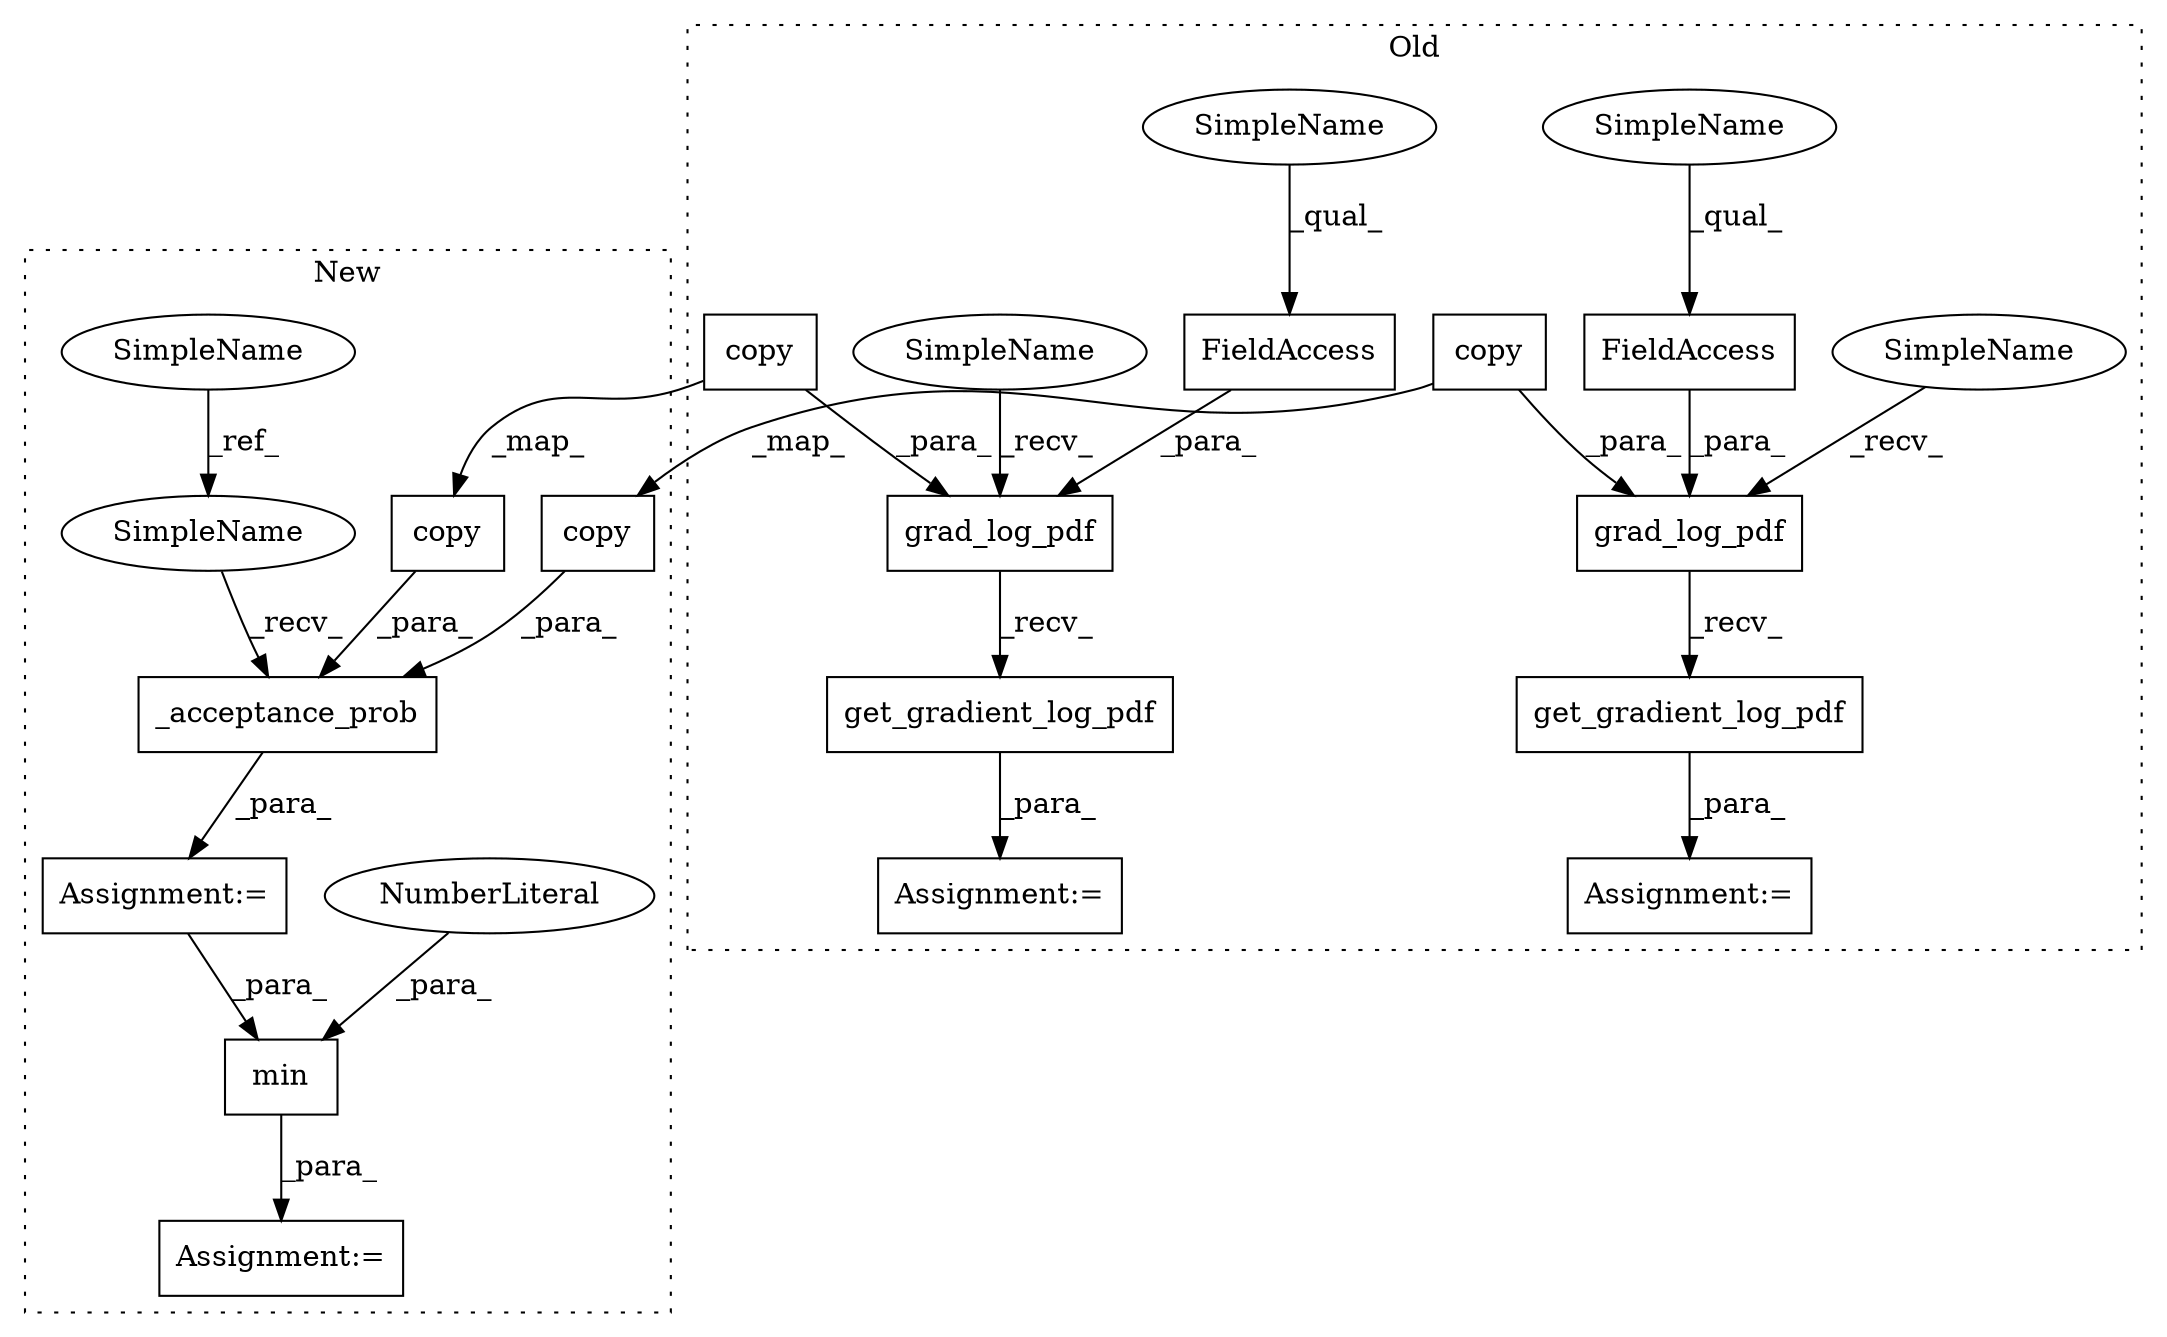 digraph G {
subgraph cluster0 {
1 [label="get_gradient_log_pdf" a="32" s="8649" l="22" shape="box"];
5 [label="grad_log_pdf" a="32" s="8609,8647" l="13,1" shape="box"];
7 [label="grad_log_pdf" a="32" s="8502,8542" l="13,1" shape="box"];
8 [label="get_gradient_log_pdf" a="32" s="8544" l="22" shape="box"];
9 [label="FieldAccess" a="22" s="8532" l="10" shape="box"];
10 [label="FieldAccess" a="22" s="8637" l="10" shape="box"];
11 [label="copy" a="32" s="8630" l="6" shape="box"];
15 [label="copy" a="32" s="8525" l="6" shape="box"];
17 [label="Assignment:=" a="7" s="8602" l="2" shape="box"];
18 [label="Assignment:=" a="7" s="8495" l="2" shape="box"];
20 [label="SimpleName" a="42" s="8497" l="4" shape="ellipse"];
21 [label="SimpleName" a="42" s="8604" l="4" shape="ellipse"];
22 [label="SimpleName" a="42" s="8637" l="4" shape="ellipse"];
23 [label="SimpleName" a="42" s="8532" l="4" shape="ellipse"];
label = "Old";
style="dotted";
}
subgraph cluster1 {
2 [label="_acceptance_prob" a="32" s="7877,7948" l="17,1" shape="box"];
3 [label="min" a="32" s="7963,7984" l="4,1" shape="box"];
4 [label="NumberLiteral" a="34" s="7967" l="1" shape="ellipse"];
6 [label="SimpleName" a="42" s="6112" l="4" shape="ellipse"];
12 [label="copy" a="32" s="7902" l="6" shape="box"];
13 [label="Assignment:=" a="7" s="7962" l="1" shape="box"];
14 [label="copy" a="32" s="7919" l="6" shape="box"];
16 [label="Assignment:=" a="7" s="7871" l="1" shape="box"];
19 [label="SimpleName" a="42" s="7872" l="4" shape="ellipse"];
label = "New";
style="dotted";
}
1 -> 17 [label="_para_"];
2 -> 16 [label="_para_"];
3 -> 13 [label="_para_"];
4 -> 3 [label="_para_"];
5 -> 1 [label="_recv_"];
6 -> 19 [label="_ref_"];
7 -> 8 [label="_recv_"];
8 -> 18 [label="_para_"];
9 -> 7 [label="_para_"];
10 -> 5 [label="_para_"];
11 -> 5 [label="_para_"];
11 -> 12 [label="_map_"];
12 -> 2 [label="_para_"];
14 -> 2 [label="_para_"];
15 -> 14 [label="_map_"];
15 -> 7 [label="_para_"];
16 -> 3 [label="_para_"];
19 -> 2 [label="_recv_"];
20 -> 7 [label="_recv_"];
21 -> 5 [label="_recv_"];
22 -> 10 [label="_qual_"];
23 -> 9 [label="_qual_"];
}